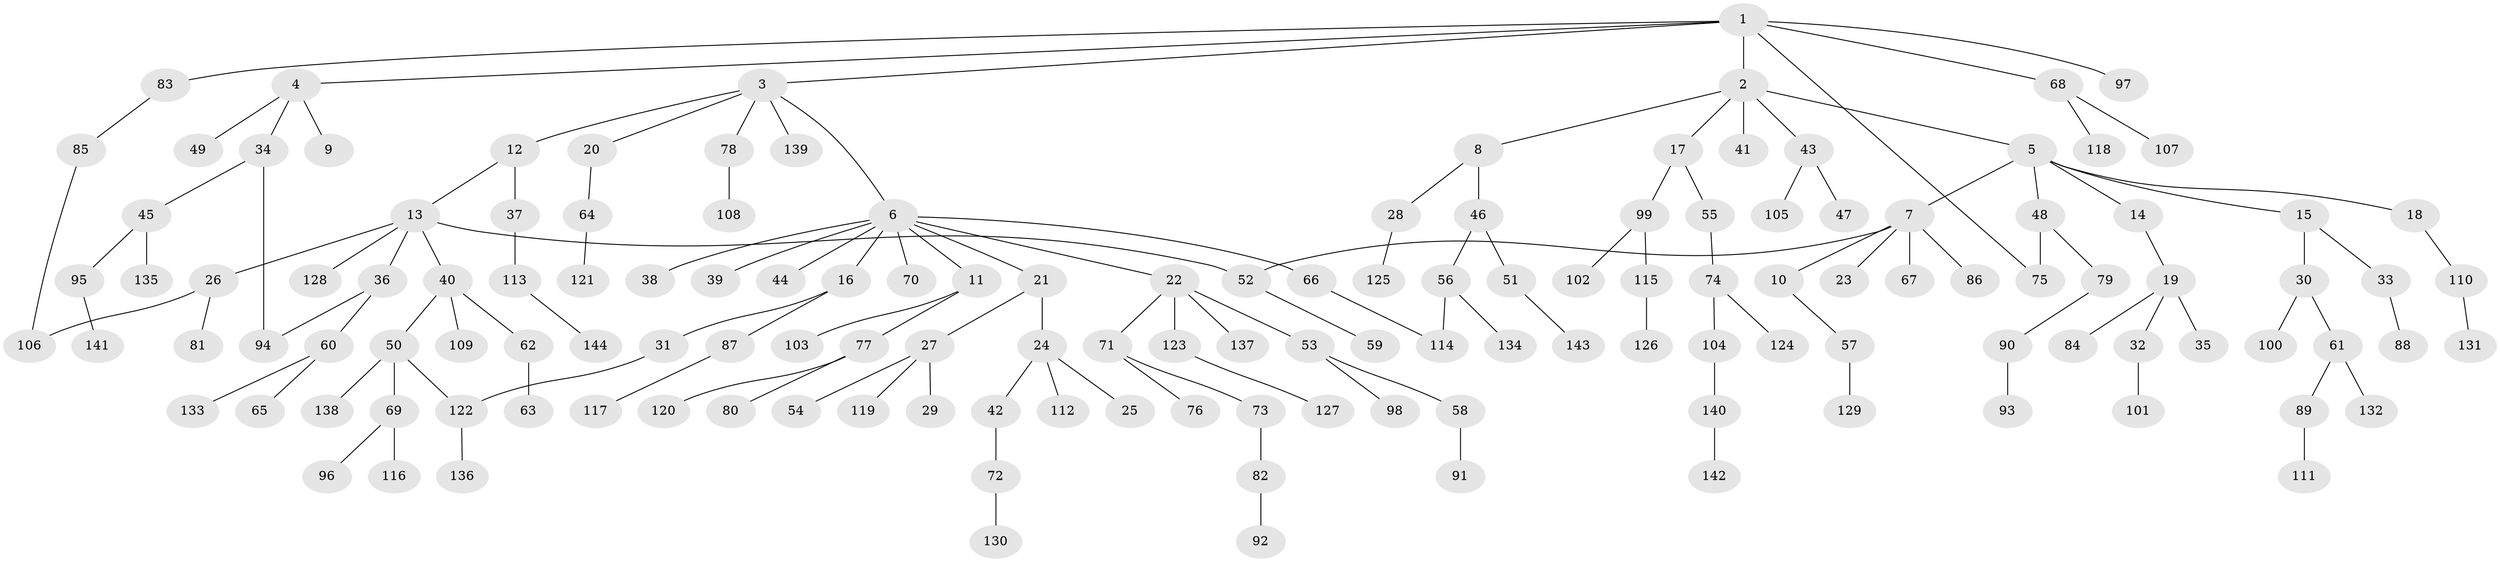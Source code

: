 // coarse degree distribution, {6: 0.04, 5: 0.03, 9: 0.01, 3: 0.17, 1: 0.5, 2: 0.21, 4: 0.03, 7: 0.01}
// Generated by graph-tools (version 1.1) at 2025/51/02/27/25 19:51:41]
// undirected, 144 vertices, 149 edges
graph export_dot {
graph [start="1"]
  node [color=gray90,style=filled];
  1;
  2;
  3;
  4;
  5;
  6;
  7;
  8;
  9;
  10;
  11;
  12;
  13;
  14;
  15;
  16;
  17;
  18;
  19;
  20;
  21;
  22;
  23;
  24;
  25;
  26;
  27;
  28;
  29;
  30;
  31;
  32;
  33;
  34;
  35;
  36;
  37;
  38;
  39;
  40;
  41;
  42;
  43;
  44;
  45;
  46;
  47;
  48;
  49;
  50;
  51;
  52;
  53;
  54;
  55;
  56;
  57;
  58;
  59;
  60;
  61;
  62;
  63;
  64;
  65;
  66;
  67;
  68;
  69;
  70;
  71;
  72;
  73;
  74;
  75;
  76;
  77;
  78;
  79;
  80;
  81;
  82;
  83;
  84;
  85;
  86;
  87;
  88;
  89;
  90;
  91;
  92;
  93;
  94;
  95;
  96;
  97;
  98;
  99;
  100;
  101;
  102;
  103;
  104;
  105;
  106;
  107;
  108;
  109;
  110;
  111;
  112;
  113;
  114;
  115;
  116;
  117;
  118;
  119;
  120;
  121;
  122;
  123;
  124;
  125;
  126;
  127;
  128;
  129;
  130;
  131;
  132;
  133;
  134;
  135;
  136;
  137;
  138;
  139;
  140;
  141;
  142;
  143;
  144;
  1 -- 2;
  1 -- 3;
  1 -- 4;
  1 -- 68;
  1 -- 83;
  1 -- 97;
  1 -- 75;
  2 -- 5;
  2 -- 8;
  2 -- 17;
  2 -- 41;
  2 -- 43;
  3 -- 6;
  3 -- 12;
  3 -- 20;
  3 -- 78;
  3 -- 139;
  4 -- 9;
  4 -- 34;
  4 -- 49;
  5 -- 7;
  5 -- 14;
  5 -- 15;
  5 -- 18;
  5 -- 48;
  6 -- 11;
  6 -- 16;
  6 -- 21;
  6 -- 22;
  6 -- 38;
  6 -- 39;
  6 -- 44;
  6 -- 66;
  6 -- 70;
  7 -- 10;
  7 -- 23;
  7 -- 67;
  7 -- 86;
  7 -- 52;
  8 -- 28;
  8 -- 46;
  10 -- 57;
  11 -- 77;
  11 -- 103;
  12 -- 13;
  12 -- 37;
  13 -- 26;
  13 -- 36;
  13 -- 40;
  13 -- 52;
  13 -- 128;
  14 -- 19;
  15 -- 30;
  15 -- 33;
  16 -- 31;
  16 -- 87;
  17 -- 55;
  17 -- 99;
  18 -- 110;
  19 -- 32;
  19 -- 35;
  19 -- 84;
  20 -- 64;
  21 -- 24;
  21 -- 27;
  22 -- 53;
  22 -- 71;
  22 -- 123;
  22 -- 137;
  24 -- 25;
  24 -- 42;
  24 -- 112;
  26 -- 81;
  26 -- 106;
  27 -- 29;
  27 -- 54;
  27 -- 119;
  28 -- 125;
  30 -- 61;
  30 -- 100;
  31 -- 122;
  32 -- 101;
  33 -- 88;
  34 -- 45;
  34 -- 94;
  36 -- 60;
  36 -- 94;
  37 -- 113;
  40 -- 50;
  40 -- 62;
  40 -- 109;
  42 -- 72;
  43 -- 47;
  43 -- 105;
  45 -- 95;
  45 -- 135;
  46 -- 51;
  46 -- 56;
  48 -- 75;
  48 -- 79;
  50 -- 69;
  50 -- 138;
  50 -- 122;
  51 -- 143;
  52 -- 59;
  53 -- 58;
  53 -- 98;
  55 -- 74;
  56 -- 134;
  56 -- 114;
  57 -- 129;
  58 -- 91;
  60 -- 65;
  60 -- 133;
  61 -- 89;
  61 -- 132;
  62 -- 63;
  64 -- 121;
  66 -- 114;
  68 -- 107;
  68 -- 118;
  69 -- 96;
  69 -- 116;
  71 -- 73;
  71 -- 76;
  72 -- 130;
  73 -- 82;
  74 -- 104;
  74 -- 124;
  77 -- 80;
  77 -- 120;
  78 -- 108;
  79 -- 90;
  82 -- 92;
  83 -- 85;
  85 -- 106;
  87 -- 117;
  89 -- 111;
  90 -- 93;
  95 -- 141;
  99 -- 102;
  99 -- 115;
  104 -- 140;
  110 -- 131;
  113 -- 144;
  115 -- 126;
  122 -- 136;
  123 -- 127;
  140 -- 142;
}
